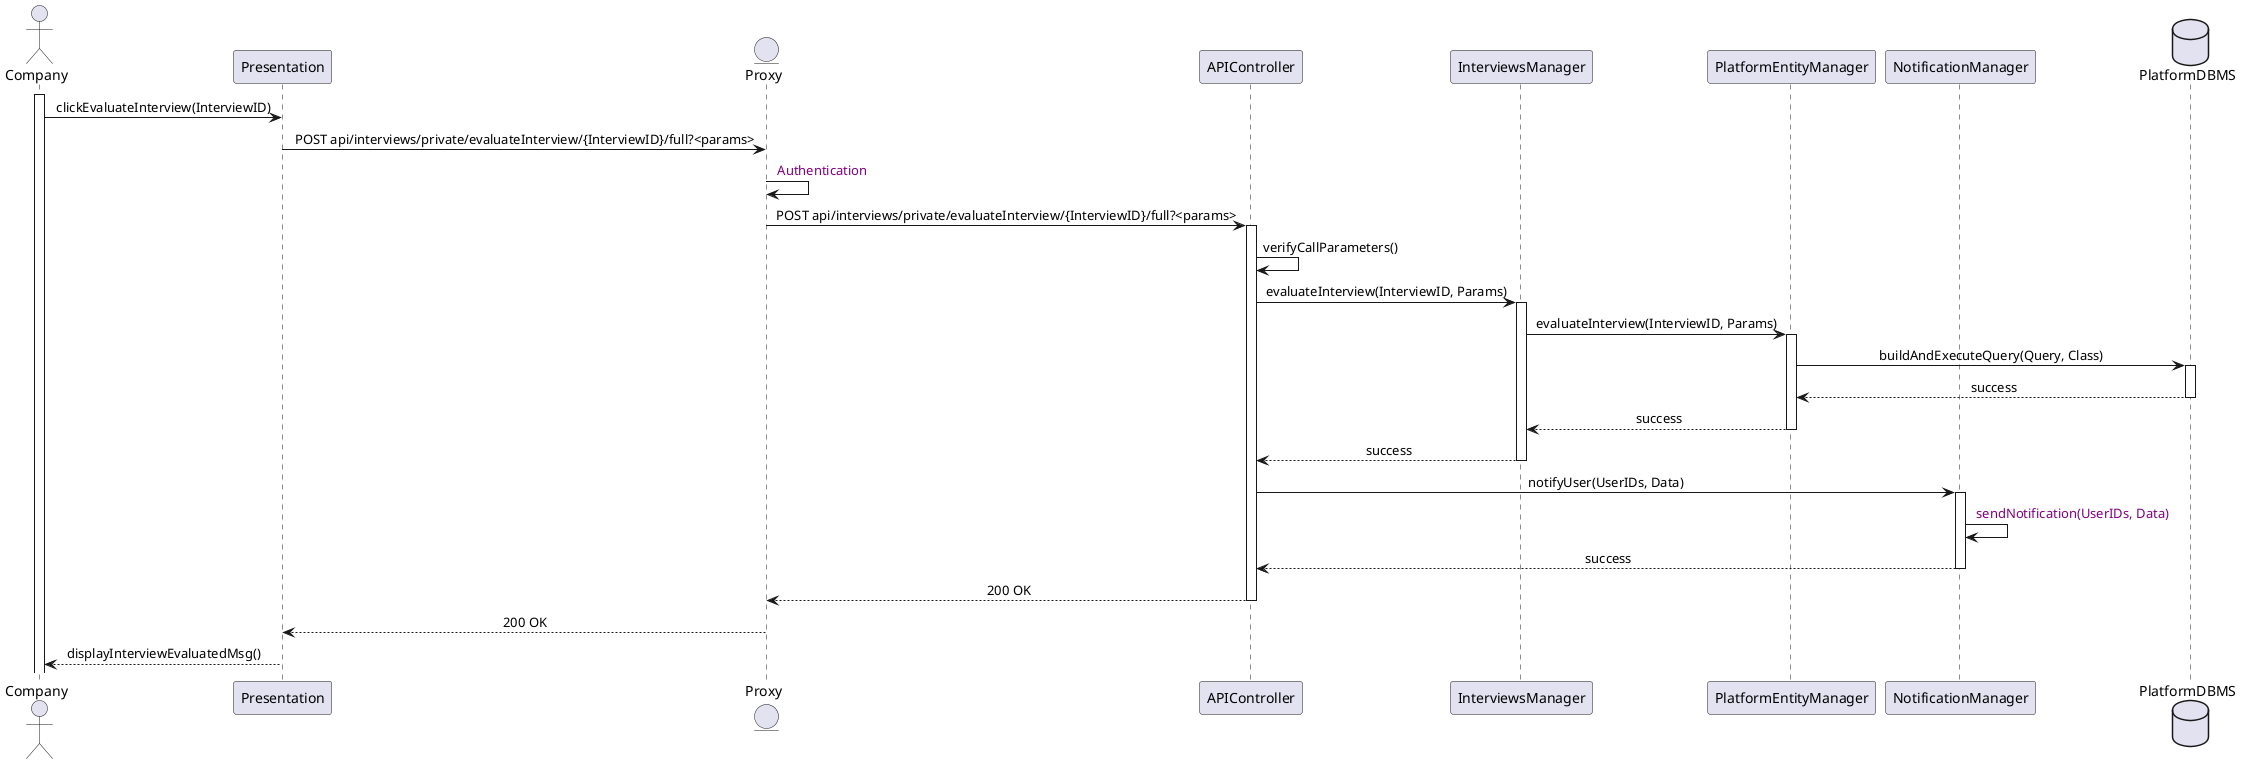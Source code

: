 @startuml CompanyEvaluatesInterview
skinparam sequenceMessageAlign center
actor       Company
participant Presentation
entity      Proxy
participant APIController
participant InterviewsManager
participant PlatformEntityManager
participant NotificationManager 
database    PlatformDBMS

'Assuming Company has already evaluated each question of the interview 
'params of the call can be something like like 
'{ "answer": [ { "questionID": 1}, {"evaluation": 5}, { "questionID": 2}, {"evaluation": 4} }
activate Company
Company -> Presentation : clickEvaluateInterview(InterviewID)
Presentation -> Proxy : POST api/interviews/private/evaluateInterview/{InterviewID}/full?<params>
Proxy -> Proxy : <color:purple> Authentication
Proxy -> APIController : POST api/interviews/private/evaluateInterview/{InterviewID}/full?<params>
activate APIController
APIController -> APIController : verifyCallParameters()
APIController -> InterviewsManager : evaluateInterview(InterviewID, Params)
activate InterviewsManager
InterviewsManager -> PlatformEntityManager : evaluateInterview(InterviewID, Params)
activate PlatformEntityManager
PlatformEntityManager -> PlatformDBMS : buildAndExecuteQuery(Query, Class)
activate PlatformDBMS
PlatformDBMS --> PlatformEntityManager : success
deactivate PlatformDBMS
PlatformEntityManager --> InterviewsManager : success
deactivate PlatformEntityManager
InterviewsManager --> APIController : success
deactivate InterviewsManager
APIController -> NotificationManager : notifyUser(UserIDs, Data)
activate NotificationManager
NotificationManager -> NotificationManager : <color:purple> sendNotification(UserIDs, Data)
NotificationManager --> APIController : success
deactivate NotificationManager
APIController --> Proxy : 200 OK
deactivate APIController
Proxy --> Presentation : 200 OK
deactivate Proxy
Presentation --> Company : displayInterviewEvaluatedMsg()
deactivate Presentation
@enduml

'If the company has not evaluated each question of the interview
'here is the sequence diagram to reach the page where the company can evaluate the interview

/'activate Company
Company -> Presentation : clickDashboardInterviewsPage()
activate Presentation
Presentation -> Proxy : GET api/interviews/private/getInterviews
Proxy -> Proxy : <color:purple> Authentication
Proxy -> APIController : GET api/interviews/private/getInterviews
activate APIController
APIController -> InterviewsManager : getInterviews(UserID)
activate InterviewsManager
InterviewsManager -> PlatformEntityManager : getInterviews(UserID)
activate PlatformEntityManager
PlatformEntityManager -> PlatformDBMS : buildAndExecuteQuery(Query, Class)
activate PlatformDBMS
PlatformDBMS --> PlatformEntityManager : result
deactivate PlatformDBMS
PlatformEntityManager --> InterviewsManager : result
deactivate PlatformEntityManager
InterviewsManager --> APIController : Interviews
deactivate InterviewsManager
APIController --> Proxy : 200 OK : Interviews
deactivate APIController
Proxy --> Presentation : 200 OK : Interviews
deactivate Proxy
Presentation --> Company : displayInterviews()
Company -> Presentation : clickInterview(InterviewID)
Presentation --> Company : displayInterview(InterviewID)'/